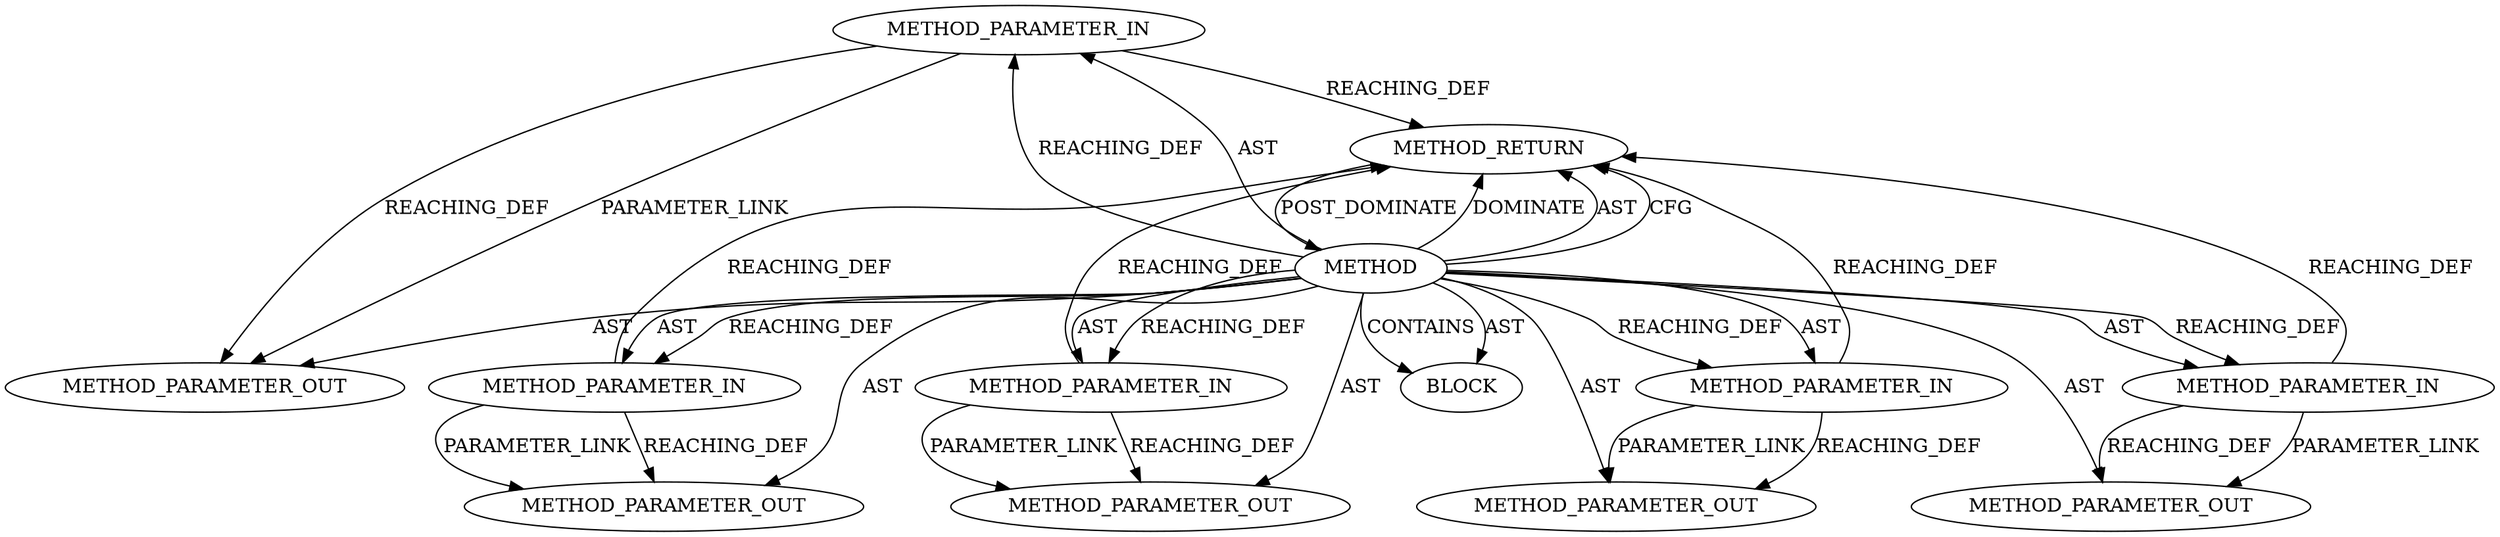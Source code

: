 digraph {
  22319 [label=METHOD_PARAMETER_OUT ORDER=1 CODE="p1" IS_VARIADIC=false TYPE_FULL_NAME="ANY" EVALUATION_STRATEGY="BY_VALUE" INDEX=1 NAME="p1"]
  20791 [label=METHOD_PARAMETER_IN ORDER=2 CODE="p2" IS_VARIADIC=false TYPE_FULL_NAME="ANY" EVALUATION_STRATEGY="BY_VALUE" INDEX=2 NAME="p2"]
  20795 [label=BLOCK ORDER=1 ARGUMENT_INDEX=1 CODE="<empty>" TYPE_FULL_NAME="ANY"]
  20796 [label=METHOD_RETURN ORDER=2 CODE="RET" TYPE_FULL_NAME="ANY" EVALUATION_STRATEGY="BY_VALUE"]
  22323 [label=METHOD_PARAMETER_OUT ORDER=5 CODE="p5" IS_VARIADIC=false TYPE_FULL_NAME="ANY" EVALUATION_STRATEGY="BY_VALUE" INDEX=5 NAME="p5"]
  20792 [label=METHOD_PARAMETER_IN ORDER=3 CODE="p3" IS_VARIADIC=false TYPE_FULL_NAME="ANY" EVALUATION_STRATEGY="BY_VALUE" INDEX=3 NAME="p3"]
  22322 [label=METHOD_PARAMETER_OUT ORDER=4 CODE="p4" IS_VARIADIC=false TYPE_FULL_NAME="ANY" EVALUATION_STRATEGY="BY_VALUE" INDEX=4 NAME="p4"]
  20790 [label=METHOD_PARAMETER_IN ORDER=1 CODE="p1" IS_VARIADIC=false TYPE_FULL_NAME="ANY" EVALUATION_STRATEGY="BY_VALUE" INDEX=1 NAME="p1"]
  20793 [label=METHOD_PARAMETER_IN ORDER=4 CODE="p4" IS_VARIADIC=false TYPE_FULL_NAME="ANY" EVALUATION_STRATEGY="BY_VALUE" INDEX=4 NAME="p4"]
  20794 [label=METHOD_PARAMETER_IN ORDER=5 CODE="p5" IS_VARIADIC=false TYPE_FULL_NAME="ANY" EVALUATION_STRATEGY="BY_VALUE" INDEX=5 NAME="p5"]
  20789 [label=METHOD AST_PARENT_TYPE="NAMESPACE_BLOCK" AST_PARENT_FULL_NAME="<global>" ORDER=0 CODE="<empty>" FULL_NAME="tcp_bpf_sendmsg_redir" IS_EXTERNAL=true FILENAME="<empty>" SIGNATURE="" NAME="tcp_bpf_sendmsg_redir"]
  22321 [label=METHOD_PARAMETER_OUT ORDER=3 CODE="p3" IS_VARIADIC=false TYPE_FULL_NAME="ANY" EVALUATION_STRATEGY="BY_VALUE" INDEX=3 NAME="p3"]
  22320 [label=METHOD_PARAMETER_OUT ORDER=2 CODE="p2" IS_VARIADIC=false TYPE_FULL_NAME="ANY" EVALUATION_STRATEGY="BY_VALUE" INDEX=2 NAME="p2"]
  20791 -> 22320 [label=PARAMETER_LINK ]
  20790 -> 20796 [label=REACHING_DEF VARIABLE="p1"]
  20789 -> 20794 [label=REACHING_DEF VARIABLE=""]
  20796 -> 20789 [label=POST_DOMINATE ]
  20789 -> 20796 [label=DOMINATE ]
  20789 -> 22320 [label=AST ]
  20790 -> 22319 [label=PARAMETER_LINK ]
  20789 -> 20793 [label=REACHING_DEF VARIABLE=""]
  20794 -> 20796 [label=REACHING_DEF VARIABLE="p5"]
  20789 -> 20794 [label=AST ]
  20789 -> 20791 [label=AST ]
  20792 -> 22321 [label=REACHING_DEF VARIABLE="p3"]
  20794 -> 22323 [label=PARAMETER_LINK ]
  20789 -> 20792 [label=AST ]
  20789 -> 20796 [label=AST ]
  20793 -> 20796 [label=REACHING_DEF VARIABLE="p4"]
  20789 -> 20792 [label=REACHING_DEF VARIABLE=""]
  20791 -> 20796 [label=REACHING_DEF VARIABLE="p2"]
  20789 -> 20791 [label=REACHING_DEF VARIABLE=""]
  20789 -> 22322 [label=AST ]
  20789 -> 22319 [label=AST ]
  20789 -> 20793 [label=AST ]
  20789 -> 20796 [label=CFG ]
  20791 -> 22320 [label=REACHING_DEF VARIABLE="p2"]
  20793 -> 22322 [label=REACHING_DEF VARIABLE="p4"]
  20789 -> 20795 [label=AST ]
  20793 -> 22322 [label=PARAMETER_LINK ]
  20792 -> 22321 [label=PARAMETER_LINK ]
  20789 -> 22323 [label=AST ]
  20789 -> 22321 [label=AST ]
  20789 -> 20790 [label=REACHING_DEF VARIABLE=""]
  20790 -> 22319 [label=REACHING_DEF VARIABLE="p1"]
  20789 -> 20795 [label=CONTAINS ]
  20789 -> 20790 [label=AST ]
  20792 -> 20796 [label=REACHING_DEF VARIABLE="p3"]
  20794 -> 22323 [label=REACHING_DEF VARIABLE="p5"]
}
